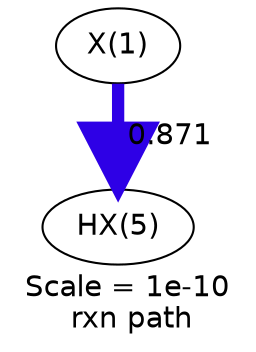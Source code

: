 digraph reaction_paths {
center=1;
s36 -> s37[fontname="Helvetica", style="setlinewidth(5.9)", arrowsize=2.95, color="0.7, 1.37, 0.9"
, label=" 0.871"];
s36 [ fontname="Helvetica", label="X(1)"];
s37 [ fontname="Helvetica", label="HX(5)"];
 label = "Scale = 1e-10\l rxn path";
 fontname = "Helvetica";
}
